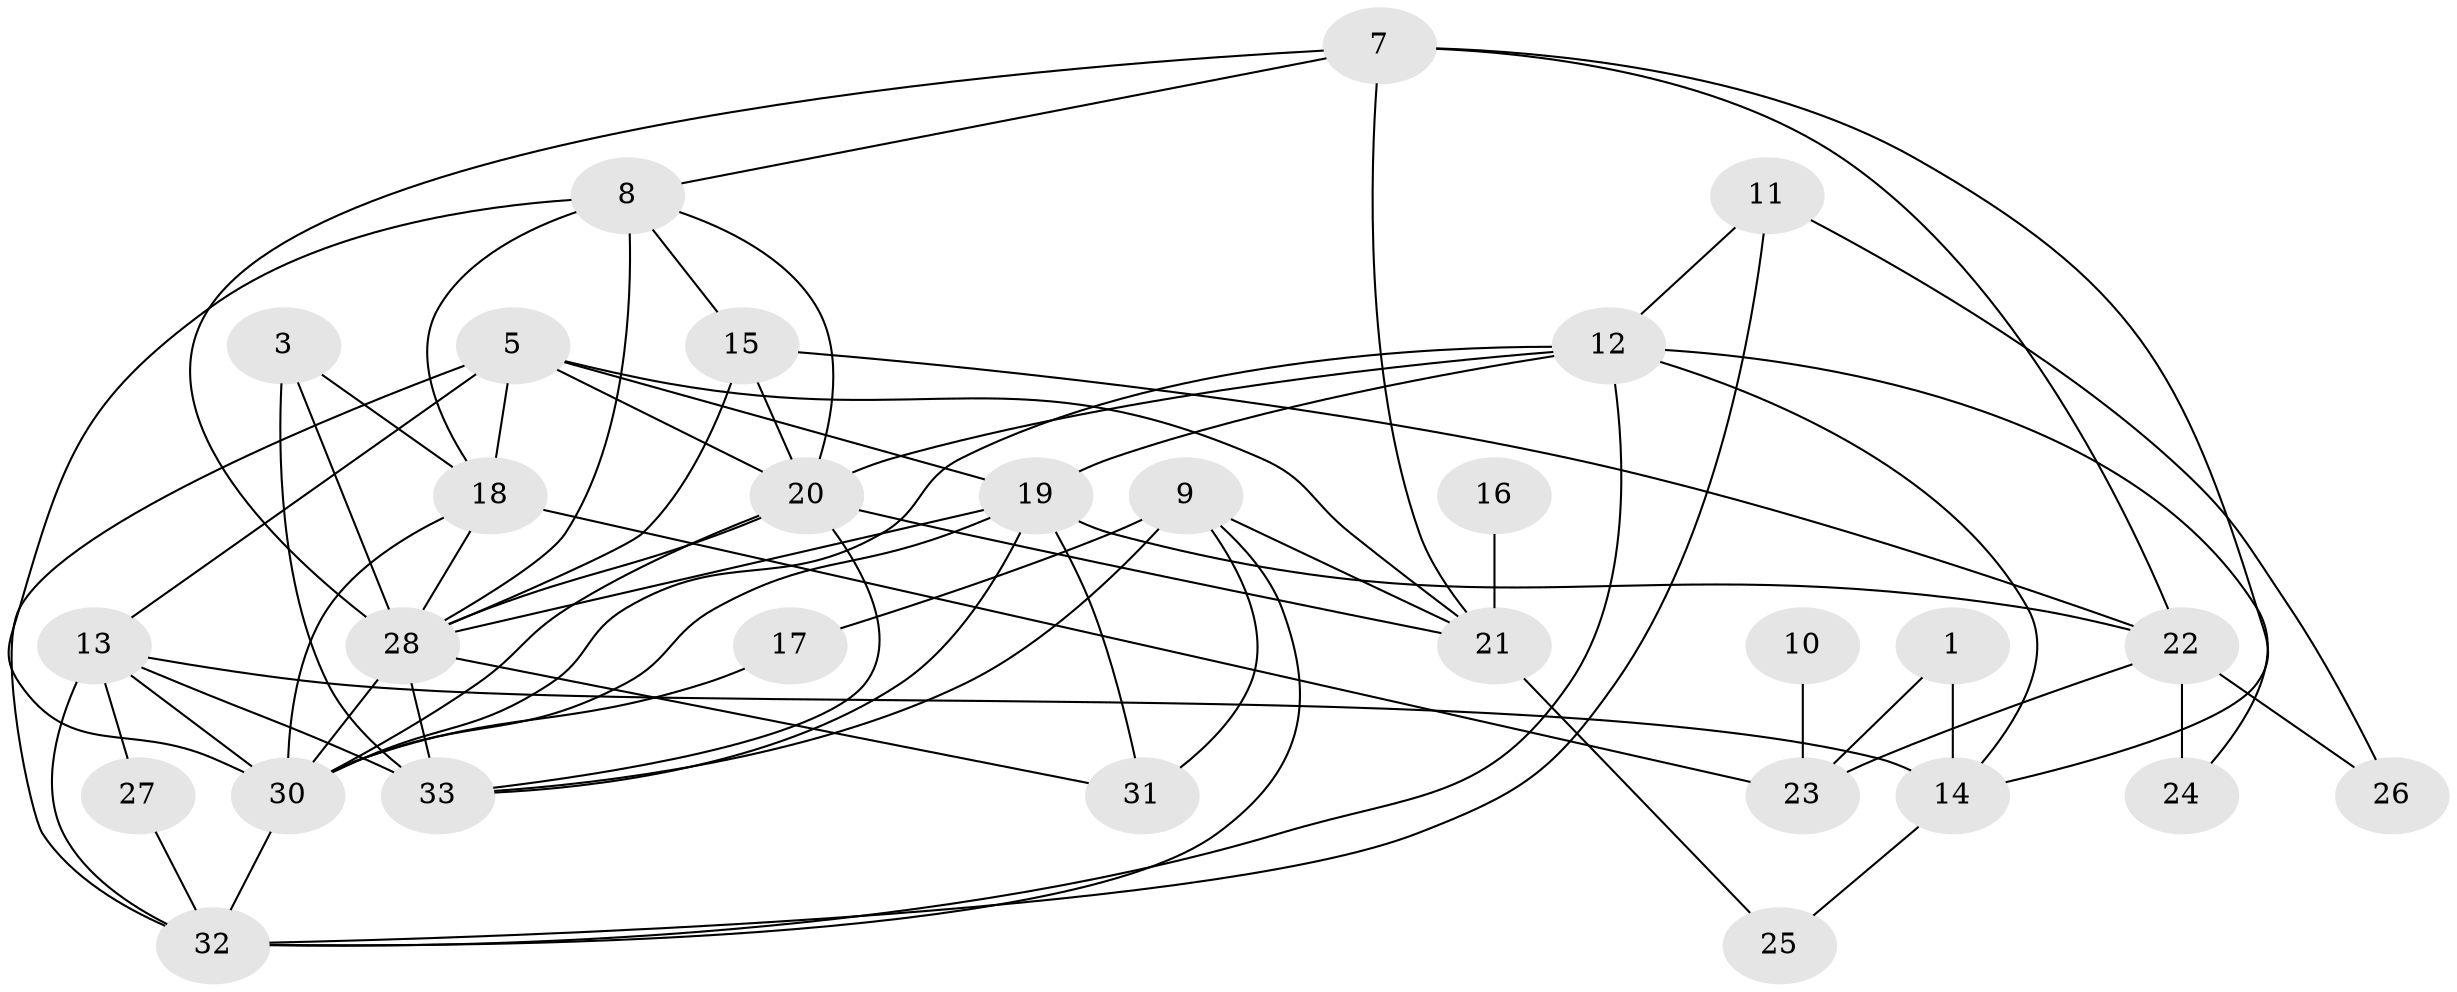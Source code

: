 // original degree distribution, {4: 0.24299065420560748, 1: 0.14953271028037382, 5: 0.102803738317757, 2: 0.21495327102803738, 3: 0.205607476635514, 0: 0.028037383177570093, 6: 0.04672897196261682, 7: 0.009345794392523364}
// Generated by graph-tools (version 1.1) at 2025/35/03/04/25 23:35:56]
// undirected, 29 vertices, 68 edges
graph export_dot {
  node [color=gray90,style=filled];
  1;
  3;
  5;
  7;
  8;
  9;
  10;
  11;
  12;
  13;
  14;
  15;
  16;
  17;
  18;
  19;
  20;
  21;
  22;
  23;
  24;
  25;
  26;
  27;
  28;
  30;
  31;
  32;
  33;
  1 -- 14 [weight=1.0];
  1 -- 23 [weight=1.0];
  3 -- 18 [weight=1.0];
  3 -- 28 [weight=1.0];
  3 -- 33 [weight=1.0];
  5 -- 13 [weight=1.0];
  5 -- 18 [weight=2.0];
  5 -- 19 [weight=1.0];
  5 -- 20 [weight=1.0];
  5 -- 21 [weight=1.0];
  5 -- 32 [weight=1.0];
  7 -- 8 [weight=1.0];
  7 -- 14 [weight=1.0];
  7 -- 21 [weight=1.0];
  7 -- 22 [weight=1.0];
  7 -- 28 [weight=1.0];
  8 -- 15 [weight=3.0];
  8 -- 18 [weight=1.0];
  8 -- 20 [weight=1.0];
  8 -- 28 [weight=1.0];
  8 -- 30 [weight=4.0];
  9 -- 17 [weight=1.0];
  9 -- 21 [weight=1.0];
  9 -- 31 [weight=1.0];
  9 -- 32 [weight=1.0];
  9 -- 33 [weight=1.0];
  10 -- 23 [weight=1.0];
  11 -- 12 [weight=1.0];
  11 -- 26 [weight=1.0];
  11 -- 32 [weight=1.0];
  12 -- 14 [weight=1.0];
  12 -- 19 [weight=1.0];
  12 -- 20 [weight=1.0];
  12 -- 24 [weight=1.0];
  12 -- 30 [weight=1.0];
  12 -- 32 [weight=1.0];
  13 -- 14 [weight=1.0];
  13 -- 27 [weight=1.0];
  13 -- 30 [weight=2.0];
  13 -- 32 [weight=2.0];
  13 -- 33 [weight=1.0];
  14 -- 25 [weight=1.0];
  15 -- 20 [weight=1.0];
  15 -- 22 [weight=2.0];
  15 -- 28 [weight=1.0];
  16 -- 21 [weight=1.0];
  17 -- 30 [weight=1.0];
  18 -- 23 [weight=2.0];
  18 -- 28 [weight=1.0];
  18 -- 30 [weight=2.0];
  19 -- 22 [weight=1.0];
  19 -- 28 [weight=1.0];
  19 -- 30 [weight=1.0];
  19 -- 31 [weight=1.0];
  19 -- 33 [weight=2.0];
  20 -- 21 [weight=1.0];
  20 -- 28 [weight=1.0];
  20 -- 30 [weight=1.0];
  20 -- 33 [weight=2.0];
  21 -- 25 [weight=1.0];
  22 -- 23 [weight=1.0];
  22 -- 24 [weight=2.0];
  22 -- 26 [weight=1.0];
  27 -- 32 [weight=1.0];
  28 -- 30 [weight=1.0];
  28 -- 31 [weight=1.0];
  28 -- 33 [weight=4.0];
  30 -- 32 [weight=1.0];
}
